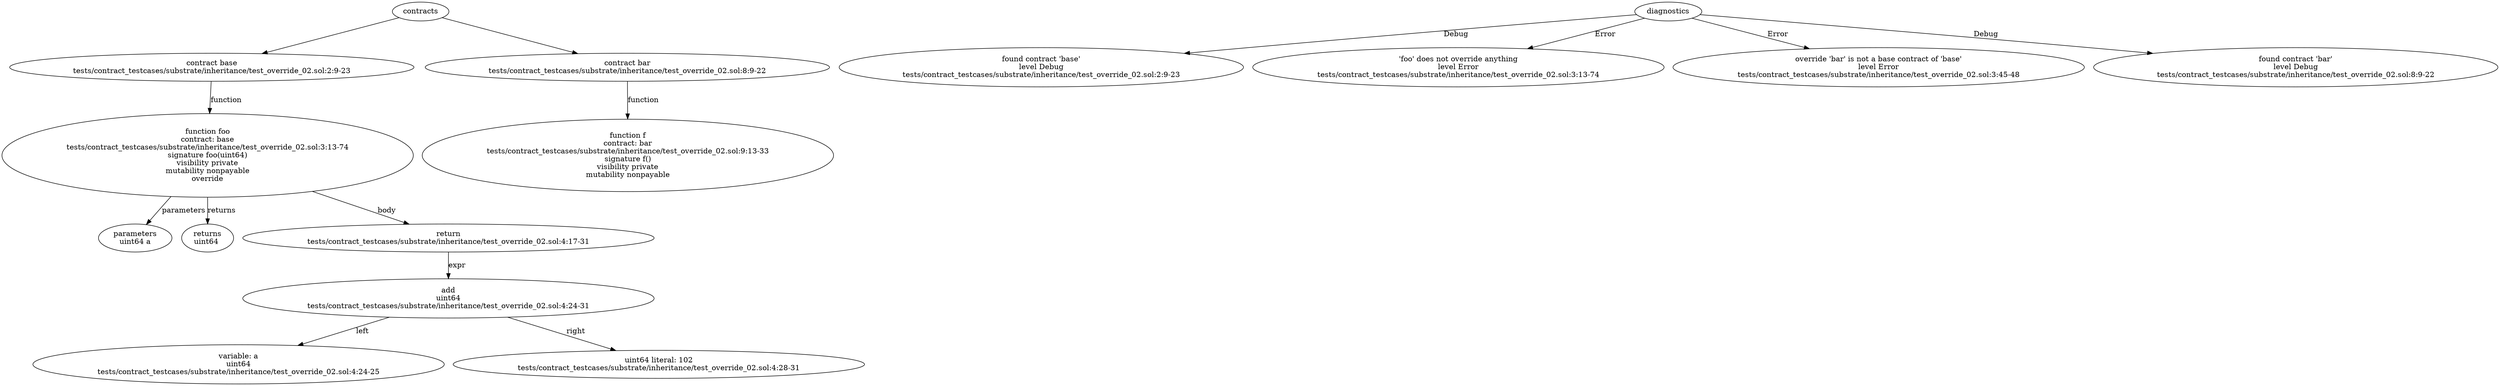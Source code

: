 strict digraph "tests/contract_testcases/substrate/inheritance/test_override_02.sol" {
	contract [label="contract base\ntests/contract_testcases/substrate/inheritance/test_override_02.sol:2:9-23"]
	foo [label="function foo\ncontract: base\ntests/contract_testcases/substrate/inheritance/test_override_02.sol:3:13-74\nsignature foo(uint64)\nvisibility private\nmutability nonpayable\noverride"]
	parameters [label="parameters\nuint64 a"]
	returns [label="returns\nuint64 "]
	return [label="return\ntests/contract_testcases/substrate/inheritance/test_override_02.sol:4:17-31"]
	add [label="add\nuint64\ntests/contract_testcases/substrate/inheritance/test_override_02.sol:4:24-31"]
	variable [label="variable: a\nuint64\ntests/contract_testcases/substrate/inheritance/test_override_02.sol:4:24-25"]
	number_literal [label="uint64 literal: 102\ntests/contract_testcases/substrate/inheritance/test_override_02.sol:4:28-31"]
	contract_9 [label="contract bar\ntests/contract_testcases/substrate/inheritance/test_override_02.sol:8:9-22"]
	f [label="function f\ncontract: bar\ntests/contract_testcases/substrate/inheritance/test_override_02.sol:9:13-33\nsignature f()\nvisibility private\nmutability nonpayable"]
	diagnostic [label="found contract 'base'\nlevel Debug\ntests/contract_testcases/substrate/inheritance/test_override_02.sol:2:9-23"]
	diagnostic_13 [label="'foo' does not override anything\nlevel Error\ntests/contract_testcases/substrate/inheritance/test_override_02.sol:3:13-74"]
	diagnostic_14 [label="override 'bar' is not a base contract of 'base'\nlevel Error\ntests/contract_testcases/substrate/inheritance/test_override_02.sol:3:45-48"]
	diagnostic_15 [label="found contract 'bar'\nlevel Debug\ntests/contract_testcases/substrate/inheritance/test_override_02.sol:8:9-22"]
	contracts -> contract
	contract -> foo [label="function"]
	foo -> parameters [label="parameters"]
	foo -> returns [label="returns"]
	foo -> return [label="body"]
	return -> add [label="expr"]
	add -> variable [label="left"]
	add -> number_literal [label="right"]
	contracts -> contract_9
	contract_9 -> f [label="function"]
	diagnostics -> diagnostic [label="Debug"]
	diagnostics -> diagnostic_13 [label="Error"]
	diagnostics -> diagnostic_14 [label="Error"]
	diagnostics -> diagnostic_15 [label="Debug"]
}
